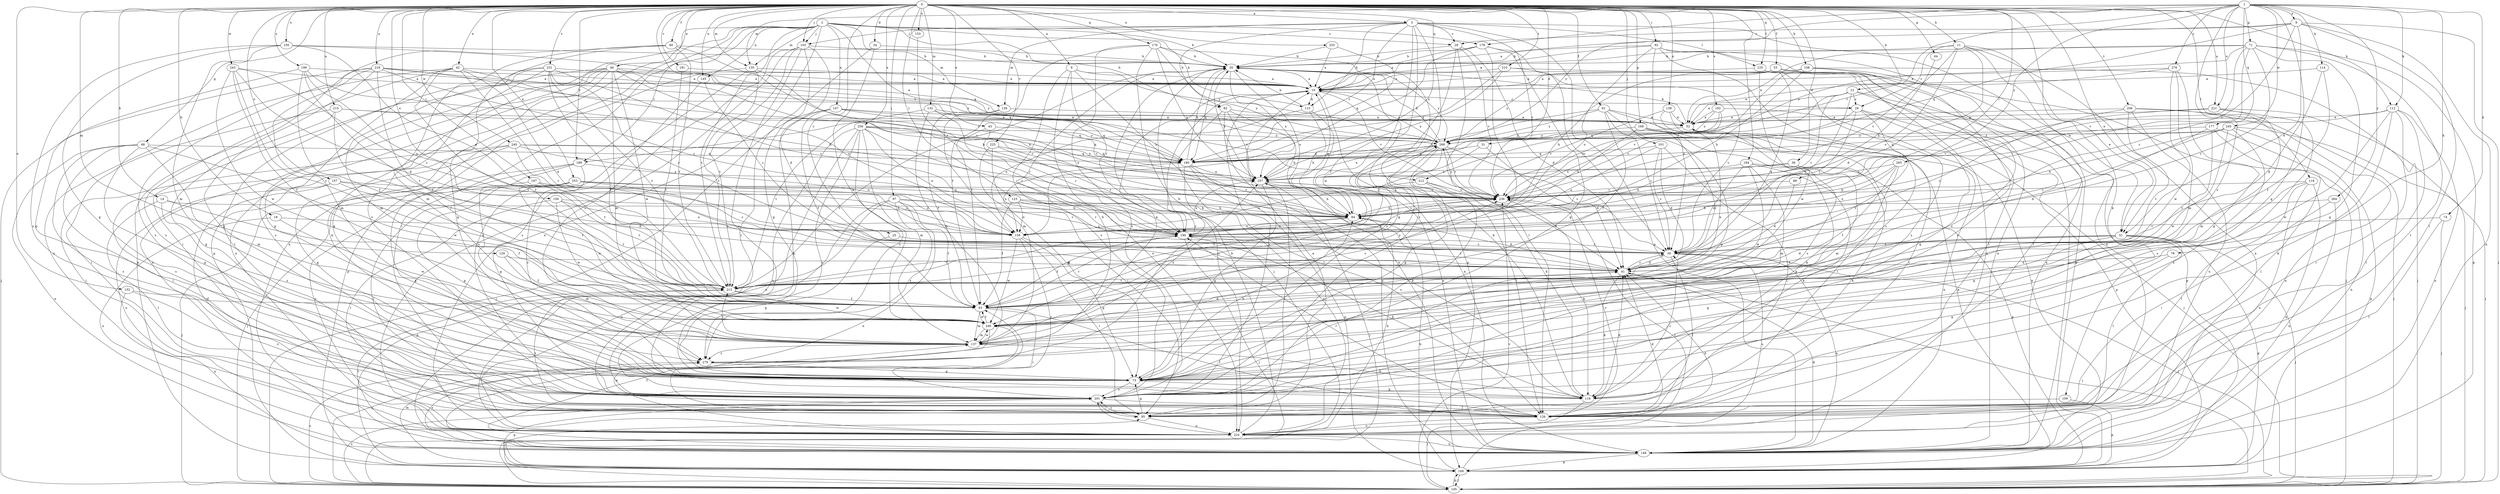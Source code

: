 strict digraph  {
0;
1;
2;
3;
8;
9;
10;
11;
12;
14;
18;
20;
25;
28;
29;
30;
31;
34;
39;
41;
42;
43;
46;
51;
52;
53;
60;
61;
63;
64;
68;
71;
73;
74;
78;
82;
84;
89;
92;
95;
97;
101;
103;
105;
108;
109;
112;
114;
115;
116;
118;
123;
125;
126;
129;
132;
135;
136;
137;
138;
145;
147;
148;
150;
152;
153;
156;
157;
158;
168;
169;
170;
177;
178;
180;
181;
184;
187;
189;
190;
192;
199;
201;
206;
210;
212;
213;
215;
218;
221;
224;
225;
231;
236;
240;
243;
245;
246;
253;
255;
256;
257;
264;
265;
268;
276;
279;
0 -> 3  [label=a];
0 -> 8  [label=a];
0 -> 11  [label=b];
0 -> 12  [label=b];
0 -> 14  [label=b];
0 -> 18  [label=b];
0 -> 25  [label=c];
0 -> 31  [label=d];
0 -> 34  [label=d];
0 -> 39  [label=d];
0 -> 42  [label=e];
0 -> 43  [label=e];
0 -> 46  [label=e];
0 -> 51  [label=e];
0 -> 53  [label=f];
0 -> 60  [label=f];
0 -> 61  [label=f];
0 -> 64  [label=g];
0 -> 68  [label=g];
0 -> 89  [label=i];
0 -> 92  [label=i];
0 -> 97  [label=j];
0 -> 101  [label=j];
0 -> 103  [label=j];
0 -> 108  [label=k];
0 -> 109  [label=k];
0 -> 112  [label=k];
0 -> 118  [label=l];
0 -> 123  [label=l];
0 -> 125  [label=l];
0 -> 129  [label=m];
0 -> 132  [label=m];
0 -> 135  [label=m];
0 -> 138  [label=n];
0 -> 145  [label=n];
0 -> 150  [label=o];
0 -> 152  [label=o];
0 -> 153  [label=o];
0 -> 156  [label=o];
0 -> 157  [label=o];
0 -> 168  [label=p];
0 -> 170  [label=q];
0 -> 181  [label=r];
0 -> 184  [label=r];
0 -> 187  [label=r];
0 -> 189  [label=r];
0 -> 192  [label=s];
0 -> 199  [label=s];
0 -> 206  [label=t];
0 -> 210  [label=t];
0 -> 212  [label=t];
0 -> 215  [label=u];
0 -> 218  [label=u];
0 -> 221  [label=u];
0 -> 225  [label=v];
0 -> 231  [label=v];
0 -> 240  [label=w];
0 -> 243  [label=w];
0 -> 253  [label=x];
0 -> 255  [label=x];
0 -> 256  [label=x];
0 -> 257  [label=x];
1 -> 9  [label=a];
1 -> 71  [label=g];
1 -> 73  [label=g];
1 -> 74  [label=h];
1 -> 78  [label=h];
1 -> 112  [label=k];
1 -> 114  [label=k];
1 -> 135  [label=m];
1 -> 177  [label=q];
1 -> 178  [label=q];
1 -> 212  [label=t];
1 -> 221  [label=u];
1 -> 245  [label=w];
1 -> 264  [label=y];
1 -> 265  [label=y];
1 -> 268  [label=y];
1 -> 276  [label=z];
1 -> 279  [label=z];
2 -> 20  [label=b];
2 -> 28  [label=c];
2 -> 82  [label=h];
2 -> 95  [label=i];
2 -> 103  [label=j];
2 -> 115  [label=k];
2 -> 135  [label=m];
2 -> 136  [label=m];
2 -> 145  [label=n];
2 -> 147  [label=n];
2 -> 148  [label=n];
2 -> 169  [label=p];
2 -> 178  [label=q];
2 -> 180  [label=q];
2 -> 189  [label=r];
2 -> 201  [label=s];
2 -> 213  [label=t];
2 -> 224  [label=u];
3 -> 28  [label=c];
3 -> 51  [label=e];
3 -> 63  [label=f];
3 -> 82  [label=h];
3 -> 103  [label=j];
3 -> 115  [label=k];
3 -> 125  [label=l];
3 -> 136  [label=m];
3 -> 148  [label=n];
3 -> 189  [label=r];
3 -> 201  [label=s];
3 -> 236  [label=v];
3 -> 246  [label=w];
8 -> 10  [label=a];
8 -> 84  [label=h];
8 -> 190  [label=r];
8 -> 201  [label=s];
8 -> 224  [label=u];
8 -> 268  [label=y];
9 -> 10  [label=a];
9 -> 28  [label=c];
9 -> 51  [label=e];
9 -> 105  [label=j];
9 -> 126  [label=l];
9 -> 148  [label=n];
9 -> 180  [label=q];
9 -> 236  [label=v];
10 -> 29  [label=c];
10 -> 115  [label=k];
10 -> 148  [label=n];
10 -> 201  [label=s];
10 -> 236  [label=v];
10 -> 279  [label=z];
11 -> 20  [label=b];
11 -> 29  [label=c];
11 -> 41  [label=d];
11 -> 51  [label=e];
11 -> 148  [label=n];
11 -> 158  [label=o];
11 -> 224  [label=u];
11 -> 236  [label=v];
12 -> 29  [label=c];
12 -> 30  [label=c];
12 -> 52  [label=e];
12 -> 169  [label=p];
12 -> 190  [label=r];
12 -> 236  [label=v];
12 -> 279  [label=z];
14 -> 63  [label=f];
14 -> 84  [label=h];
14 -> 126  [label=l];
14 -> 279  [label=z];
18 -> 158  [label=o];
18 -> 224  [label=u];
18 -> 246  [label=w];
20 -> 10  [label=a];
20 -> 63  [label=f];
20 -> 148  [label=n];
20 -> 180  [label=q];
20 -> 224  [label=u];
20 -> 257  [label=x];
20 -> 268  [label=y];
25 -> 30  [label=c];
25 -> 73  [label=g];
28 -> 20  [label=b];
28 -> 41  [label=d];
28 -> 73  [label=g];
28 -> 126  [label=l];
28 -> 236  [label=v];
29 -> 52  [label=e];
29 -> 63  [label=f];
29 -> 73  [label=g];
29 -> 169  [label=p];
29 -> 190  [label=r];
29 -> 236  [label=v];
30 -> 41  [label=d];
30 -> 105  [label=j];
30 -> 126  [label=l];
30 -> 148  [label=n];
30 -> 190  [label=r];
30 -> 224  [label=u];
31 -> 41  [label=d];
31 -> 180  [label=q];
31 -> 190  [label=r];
34 -> 20  [label=b];
34 -> 126  [label=l];
34 -> 246  [label=w];
39 -> 73  [label=g];
39 -> 84  [label=h];
39 -> 116  [label=k];
39 -> 257  [label=x];
41 -> 30  [label=c];
41 -> 105  [label=j];
41 -> 116  [label=k];
41 -> 190  [label=r];
41 -> 213  [label=t];
41 -> 257  [label=x];
42 -> 10  [label=a];
42 -> 41  [label=d];
42 -> 63  [label=f];
42 -> 73  [label=g];
42 -> 201  [label=s];
42 -> 213  [label=t];
42 -> 224  [label=u];
42 -> 236  [label=v];
43 -> 190  [label=r];
43 -> 213  [label=t];
43 -> 268  [label=y];
46 -> 10  [label=a];
46 -> 84  [label=h];
46 -> 95  [label=i];
46 -> 116  [label=k];
46 -> 137  [label=m];
46 -> 148  [label=n];
46 -> 158  [label=o];
46 -> 201  [label=s];
46 -> 224  [label=u];
46 -> 246  [label=w];
46 -> 268  [label=y];
51 -> 30  [label=c];
51 -> 41  [label=d];
51 -> 73  [label=g];
51 -> 105  [label=j];
51 -> 126  [label=l];
51 -> 169  [label=p];
51 -> 213  [label=t];
52 -> 20  [label=b];
52 -> 105  [label=j];
52 -> 148  [label=n];
52 -> 268  [label=y];
53 -> 10  [label=a];
53 -> 41  [label=d];
53 -> 84  [label=h];
53 -> 105  [label=j];
53 -> 126  [label=l];
53 -> 201  [label=s];
53 -> 268  [label=y];
60 -> 20  [label=b];
60 -> 73  [label=g];
60 -> 137  [label=m];
60 -> 169  [label=p];
60 -> 213  [label=t];
60 -> 236  [label=v];
61 -> 30  [label=c];
61 -> 52  [label=e];
61 -> 63  [label=f];
61 -> 73  [label=g];
61 -> 169  [label=p];
61 -> 257  [label=x];
61 -> 268  [label=y];
63 -> 52  [label=e];
63 -> 95  [label=i];
63 -> 126  [label=l];
63 -> 137  [label=m];
63 -> 190  [label=r];
63 -> 236  [label=v];
63 -> 246  [label=w];
63 -> 268  [label=y];
64 -> 84  [label=h];
68 -> 73  [label=g];
68 -> 126  [label=l];
68 -> 137  [label=m];
68 -> 148  [label=n];
68 -> 180  [label=q];
68 -> 201  [label=s];
68 -> 246  [label=w];
71 -> 20  [label=b];
71 -> 30  [label=c];
71 -> 52  [label=e];
71 -> 73  [label=g];
71 -> 126  [label=l];
71 -> 169  [label=p];
71 -> 190  [label=r];
71 -> 236  [label=v];
71 -> 268  [label=y];
73 -> 84  [label=h];
73 -> 116  [label=k];
73 -> 201  [label=s];
74 -> 105  [label=j];
74 -> 126  [label=l];
74 -> 190  [label=r];
78 -> 41  [label=d];
78 -> 73  [label=g];
82 -> 52  [label=e];
82 -> 84  [label=h];
82 -> 126  [label=l];
82 -> 148  [label=n];
82 -> 257  [label=x];
84 -> 10  [label=a];
84 -> 41  [label=d];
84 -> 158  [label=o];
84 -> 190  [label=r];
84 -> 236  [label=v];
89 -> 41  [label=d];
89 -> 236  [label=v];
92 -> 10  [label=a];
92 -> 20  [label=b];
92 -> 30  [label=c];
92 -> 148  [label=n];
92 -> 158  [label=o];
92 -> 169  [label=p];
92 -> 201  [label=s];
95 -> 10  [label=a];
95 -> 73  [label=g];
95 -> 201  [label=s];
95 -> 224  [label=u];
97 -> 63  [label=f];
97 -> 84  [label=h];
97 -> 148  [label=n];
97 -> 169  [label=p];
97 -> 190  [label=r];
97 -> 224  [label=u];
97 -> 279  [label=z];
101 -> 30  [label=c];
101 -> 41  [label=d];
101 -> 95  [label=i];
101 -> 158  [label=o];
101 -> 180  [label=q];
103 -> 20  [label=b];
103 -> 41  [label=d];
103 -> 73  [label=g];
103 -> 201  [label=s];
103 -> 213  [label=t];
103 -> 224  [label=u];
103 -> 279  [label=z];
105 -> 169  [label=p];
105 -> 201  [label=s];
105 -> 236  [label=v];
105 -> 279  [label=z];
108 -> 10  [label=a];
108 -> 84  [label=h];
108 -> 105  [label=j];
108 -> 126  [label=l];
108 -> 201  [label=s];
108 -> 236  [label=v];
109 -> 95  [label=i];
109 -> 169  [label=p];
112 -> 52  [label=e];
112 -> 95  [label=i];
112 -> 116  [label=k];
112 -> 126  [label=l];
112 -> 148  [label=n];
112 -> 236  [label=v];
112 -> 246  [label=w];
114 -> 10  [label=a];
114 -> 41  [label=d];
114 -> 63  [label=f];
115 -> 20  [label=b];
115 -> 84  [label=h];
115 -> 148  [label=n];
115 -> 158  [label=o];
116 -> 20  [label=b];
116 -> 30  [label=c];
116 -> 41  [label=d];
116 -> 105  [label=j];
118 -> 73  [label=g];
118 -> 126  [label=l];
118 -> 148  [label=n];
118 -> 224  [label=u];
118 -> 236  [label=v];
123 -> 30  [label=c];
123 -> 63  [label=f];
123 -> 84  [label=h];
123 -> 158  [label=o];
123 -> 190  [label=r];
125 -> 10  [label=a];
125 -> 148  [label=n];
125 -> 224  [label=u];
125 -> 246  [label=w];
126 -> 41  [label=d];
126 -> 190  [label=r];
126 -> 213  [label=t];
126 -> 224  [label=u];
126 -> 236  [label=v];
129 -> 41  [label=d];
129 -> 63  [label=f];
129 -> 137  [label=m];
132 -> 52  [label=e];
132 -> 137  [label=m];
132 -> 180  [label=q];
132 -> 190  [label=r];
132 -> 213  [label=t];
135 -> 10  [label=a];
135 -> 84  [label=h];
135 -> 169  [label=p];
135 -> 201  [label=s];
135 -> 213  [label=t];
136 -> 52  [label=e];
136 -> 63  [label=f];
136 -> 137  [label=m];
137 -> 10  [label=a];
137 -> 116  [label=k];
137 -> 213  [label=t];
137 -> 246  [label=w];
137 -> 257  [label=x];
137 -> 279  [label=z];
138 -> 52  [label=e];
138 -> 126  [label=l];
138 -> 201  [label=s];
138 -> 236  [label=v];
145 -> 30  [label=c];
145 -> 201  [label=s];
147 -> 52  [label=e];
147 -> 63  [label=f];
147 -> 105  [label=j];
147 -> 116  [label=k];
147 -> 180  [label=q];
147 -> 236  [label=v];
148 -> 41  [label=d];
148 -> 63  [label=f];
148 -> 169  [label=p];
148 -> 213  [label=t];
148 -> 279  [label=z];
150 -> 20  [label=b];
150 -> 52  [label=e];
150 -> 73  [label=g];
150 -> 137  [label=m];
150 -> 158  [label=o];
150 -> 201  [label=s];
152 -> 63  [label=f];
152 -> 148  [label=n];
152 -> 201  [label=s];
153 -> 190  [label=r];
156 -> 84  [label=h];
156 -> 126  [label=l];
156 -> 158  [label=o];
156 -> 213  [label=t];
156 -> 246  [label=w];
157 -> 41  [label=d];
157 -> 95  [label=i];
157 -> 213  [label=t];
157 -> 224  [label=u];
157 -> 236  [label=v];
158 -> 73  [label=g];
158 -> 95  [label=i];
158 -> 201  [label=s];
158 -> 246  [label=w];
168 -> 84  [label=h];
168 -> 95  [label=i];
168 -> 116  [label=k];
168 -> 213  [label=t];
168 -> 268  [label=y];
169 -> 84  [label=h];
169 -> 95  [label=i];
169 -> 105  [label=j];
169 -> 137  [label=m];
169 -> 236  [label=v];
170 -> 20  [label=b];
170 -> 63  [label=f];
170 -> 105  [label=j];
170 -> 169  [label=p];
170 -> 201  [label=s];
170 -> 257  [label=x];
170 -> 268  [label=y];
177 -> 41  [label=d];
177 -> 126  [label=l];
177 -> 148  [label=n];
177 -> 213  [label=t];
177 -> 268  [label=y];
178 -> 10  [label=a];
178 -> 20  [label=b];
178 -> 30  [label=c];
178 -> 73  [label=g];
178 -> 158  [label=o];
178 -> 213  [label=t];
180 -> 20  [label=b];
180 -> 116  [label=k];
180 -> 158  [label=o];
180 -> 169  [label=p];
180 -> 224  [label=u];
180 -> 257  [label=x];
181 -> 10  [label=a];
181 -> 63  [label=f];
184 -> 30  [label=c];
184 -> 116  [label=k];
184 -> 137  [label=m];
184 -> 169  [label=p];
184 -> 246  [label=w];
184 -> 257  [label=x];
187 -> 73  [label=g];
187 -> 158  [label=o];
187 -> 213  [label=t];
187 -> 236  [label=v];
189 -> 73  [label=g];
189 -> 105  [label=j];
189 -> 224  [label=u];
189 -> 257  [label=x];
189 -> 279  [label=z];
190 -> 30  [label=c];
190 -> 63  [label=f];
190 -> 105  [label=j];
190 -> 116  [label=k];
190 -> 213  [label=t];
190 -> 257  [label=x];
192 -> 52  [label=e];
192 -> 148  [label=n];
192 -> 180  [label=q];
192 -> 236  [label=v];
192 -> 268  [label=y];
199 -> 10  [label=a];
199 -> 63  [label=f];
199 -> 73  [label=g];
199 -> 84  [label=h];
199 -> 158  [label=o];
199 -> 213  [label=t];
201 -> 95  [label=i];
201 -> 126  [label=l];
201 -> 169  [label=p];
206 -> 30  [label=c];
206 -> 52  [label=e];
206 -> 105  [label=j];
206 -> 148  [label=n];
206 -> 213  [label=t];
206 -> 224  [label=u];
210 -> 10  [label=a];
210 -> 30  [label=c];
210 -> 148  [label=n];
210 -> 180  [label=q];
210 -> 257  [label=x];
212 -> 41  [label=d];
212 -> 158  [label=o];
212 -> 201  [label=s];
212 -> 236  [label=v];
213 -> 63  [label=f];
213 -> 236  [label=v];
213 -> 246  [label=w];
215 -> 52  [label=e];
215 -> 63  [label=f];
215 -> 73  [label=g];
215 -> 95  [label=i];
215 -> 236  [label=v];
218 -> 10  [label=a];
218 -> 63  [label=f];
218 -> 73  [label=g];
218 -> 105  [label=j];
218 -> 137  [label=m];
218 -> 180  [label=q];
218 -> 190  [label=r];
218 -> 201  [label=s];
218 -> 268  [label=y];
221 -> 52  [label=e];
221 -> 105  [label=j];
221 -> 137  [label=m];
221 -> 201  [label=s];
221 -> 236  [label=v];
224 -> 20  [label=b];
224 -> 41  [label=d];
224 -> 84  [label=h];
224 -> 148  [label=n];
224 -> 201  [label=s];
224 -> 246  [label=w];
225 -> 73  [label=g];
225 -> 95  [label=i];
225 -> 180  [label=q];
225 -> 190  [label=r];
231 -> 10  [label=a];
231 -> 30  [label=c];
231 -> 63  [label=f];
231 -> 73  [label=g];
231 -> 126  [label=l];
231 -> 137  [label=m];
231 -> 190  [label=r];
231 -> 213  [label=t];
236 -> 84  [label=h];
236 -> 116  [label=k];
236 -> 257  [label=x];
236 -> 268  [label=y];
240 -> 73  [label=g];
240 -> 95  [label=i];
240 -> 158  [label=o];
240 -> 180  [label=q];
240 -> 201  [label=s];
240 -> 213  [label=t];
240 -> 257  [label=x];
243 -> 10  [label=a];
243 -> 30  [label=c];
243 -> 41  [label=d];
243 -> 63  [label=f];
243 -> 213  [label=t];
243 -> 246  [label=w];
245 -> 30  [label=c];
245 -> 84  [label=h];
245 -> 105  [label=j];
245 -> 169  [label=p];
245 -> 180  [label=q];
245 -> 201  [label=s];
245 -> 246  [label=w];
245 -> 268  [label=y];
246 -> 41  [label=d];
246 -> 63  [label=f];
246 -> 105  [label=j];
246 -> 137  [label=m];
246 -> 268  [label=y];
253 -> 30  [label=c];
253 -> 73  [label=g];
253 -> 84  [label=h];
253 -> 105  [label=j];
253 -> 126  [label=l];
253 -> 158  [label=o];
253 -> 236  [label=v];
253 -> 246  [label=w];
255 -> 10  [label=a];
255 -> 20  [label=b];
255 -> 180  [label=q];
256 -> 137  [label=m];
256 -> 148  [label=n];
256 -> 158  [label=o];
256 -> 180  [label=q];
256 -> 190  [label=r];
256 -> 201  [label=s];
256 -> 224  [label=u];
256 -> 257  [label=x];
256 -> 268  [label=y];
256 -> 279  [label=z];
257 -> 20  [label=b];
257 -> 73  [label=g];
257 -> 84  [label=h];
257 -> 95  [label=i];
257 -> 105  [label=j];
257 -> 236  [label=v];
264 -> 84  [label=h];
264 -> 95  [label=i];
264 -> 148  [label=n];
265 -> 63  [label=f];
265 -> 84  [label=h];
265 -> 137  [label=m];
265 -> 158  [label=o];
265 -> 257  [label=x];
268 -> 10  [label=a];
268 -> 20  [label=b];
268 -> 30  [label=c];
268 -> 73  [label=g];
268 -> 116  [label=k];
268 -> 126  [label=l];
268 -> 180  [label=q];
268 -> 236  [label=v];
268 -> 257  [label=x];
276 -> 10  [label=a];
276 -> 52  [label=e];
276 -> 73  [label=g];
276 -> 137  [label=m];
276 -> 246  [label=w];
279 -> 20  [label=b];
279 -> 73  [label=g];
}
